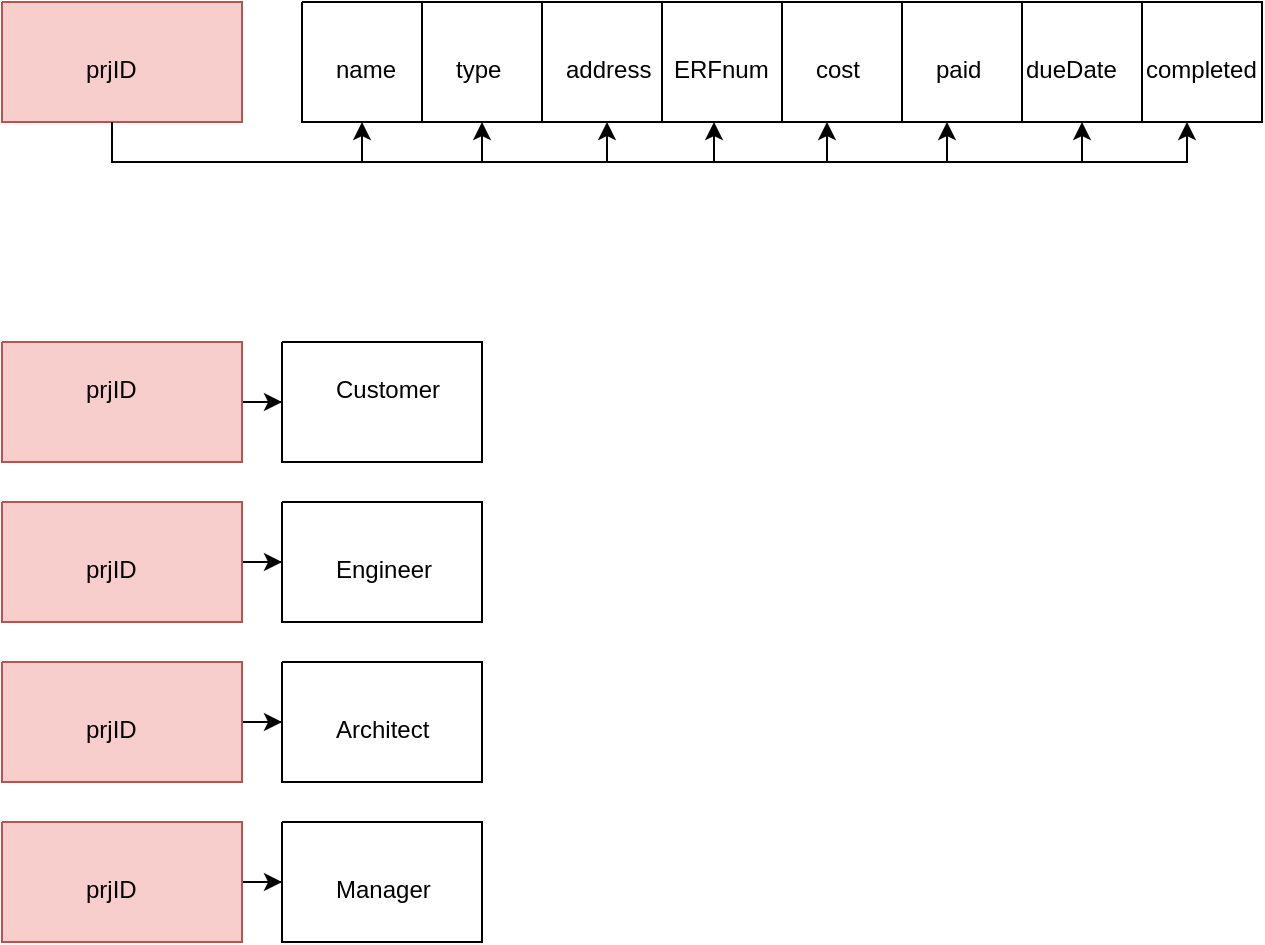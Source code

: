 <mxfile version="20.3.0" type="device"><diagram id="aE0yJrcYk6L1Kfonnn6W" name="Page-1"><mxGraphModel dx="868" dy="425" grid="1" gridSize="10" guides="1" tooltips="1" connect="1" arrows="1" fold="1" page="1" pageScale="1" pageWidth="827" pageHeight="1169" math="0" shadow="0"><root><mxCell id="0"/><mxCell id="1" parent="0"/><mxCell id="0SjAO4HollEroYjIp7jU-1" value="" style="verticalLabelPosition=bottom;verticalAlign=top;html=1;shape=mxgraph.basic.patternFillRect;fillStyle=solid;step=5;fillStrokeWidth=0.2;fillStrokeColor=#dddddd;fillColor=#f8cecc;strokeColor=#b85450;" vertex="1" parent="1"><mxGeometry x="50" y="70" width="120" height="60" as="geometry"/></mxCell><mxCell id="0SjAO4HollEroYjIp7jU-27" style="edgeStyle=orthogonalEdgeStyle;rounded=0;orthogonalLoop=1;jettySize=auto;html=1;exitX=0.5;exitY=1;exitDx=0;exitDy=0;entryX=0.5;entryY=1;entryDx=0;entryDy=0;" edge="1" parent="1" source="0SjAO4HollEroYjIp7jU-7" target="0SjAO4HollEroYjIp7jU-18"><mxGeometry relative="1" as="geometry"/></mxCell><mxCell id="0SjAO4HollEroYjIp7jU-28" style="edgeStyle=orthogonalEdgeStyle;rounded=0;orthogonalLoop=1;jettySize=auto;html=1;exitX=0.5;exitY=1;exitDx=0;exitDy=0;entryX=0.5;entryY=1;entryDx=0;entryDy=0;" edge="1" parent="1" source="0SjAO4HollEroYjIp7jU-7" target="0SjAO4HollEroYjIp7jU-19"><mxGeometry relative="1" as="geometry"/></mxCell><mxCell id="0SjAO4HollEroYjIp7jU-29" style="edgeStyle=orthogonalEdgeStyle;rounded=0;orthogonalLoop=1;jettySize=auto;html=1;exitX=0.5;exitY=1;exitDx=0;exitDy=0;entryX=0.75;entryY=1;entryDx=0;entryDy=0;" edge="1" parent="1" source="0SjAO4HollEroYjIp7jU-7" target="0SjAO4HollEroYjIp7jU-20"><mxGeometry relative="1" as="geometry"/></mxCell><mxCell id="0SjAO4HollEroYjIp7jU-30" style="edgeStyle=orthogonalEdgeStyle;rounded=0;orthogonalLoop=1;jettySize=auto;html=1;exitX=0.5;exitY=1;exitDx=0;exitDy=0;entryX=0.75;entryY=1;entryDx=0;entryDy=0;" edge="1" parent="1" source="0SjAO4HollEroYjIp7jU-7" target="0SjAO4HollEroYjIp7jU-21"><mxGeometry relative="1" as="geometry"/></mxCell><mxCell id="0SjAO4HollEroYjIp7jU-31" style="edgeStyle=orthogonalEdgeStyle;rounded=0;orthogonalLoop=1;jettySize=auto;html=1;exitX=0.5;exitY=1;exitDx=0;exitDy=0;entryX=0.25;entryY=1;entryDx=0;entryDy=0;" edge="1" parent="1" source="0SjAO4HollEroYjIp7jU-7" target="0SjAO4HollEroYjIp7jU-22"><mxGeometry relative="1" as="geometry"/></mxCell><mxCell id="0SjAO4HollEroYjIp7jU-32" style="edgeStyle=orthogonalEdgeStyle;rounded=0;orthogonalLoop=1;jettySize=auto;html=1;exitX=0.5;exitY=1;exitDx=0;exitDy=0;entryX=0.25;entryY=1;entryDx=0;entryDy=0;" edge="1" parent="1" source="0SjAO4HollEroYjIp7jU-7" target="0SjAO4HollEroYjIp7jU-23"><mxGeometry relative="1" as="geometry"/></mxCell><mxCell id="0SjAO4HollEroYjIp7jU-33" style="edgeStyle=orthogonalEdgeStyle;rounded=0;orthogonalLoop=1;jettySize=auto;html=1;exitX=0.5;exitY=1;exitDx=0;exitDy=0;entryX=1;entryY=1;entryDx=0;entryDy=0;" edge="1" parent="1" source="0SjAO4HollEroYjIp7jU-7" target="0SjAO4HollEroYjIp7jU-24"><mxGeometry relative="1" as="geometry"/></mxCell><mxCell id="0SjAO4HollEroYjIp7jU-34" style="edgeStyle=orthogonalEdgeStyle;rounded=0;orthogonalLoop=1;jettySize=auto;html=1;exitX=0.5;exitY=1;exitDx=0;exitDy=0;entryX=0.75;entryY=1;entryDx=0;entryDy=0;" edge="1" parent="1" source="0SjAO4HollEroYjIp7jU-7" target="0SjAO4HollEroYjIp7jU-25"><mxGeometry relative="1" as="geometry"/></mxCell><mxCell id="0SjAO4HollEroYjIp7jU-7" value="prjID" style="text;whiteSpace=wrap;html=1;" vertex="1" parent="1"><mxGeometry x="90" y="90" width="30" height="40" as="geometry"/></mxCell><mxCell id="0SjAO4HollEroYjIp7jU-10" value="" style="verticalLabelPosition=bottom;verticalAlign=top;html=1;shape=mxgraph.basic.patternFillRect;fillStyle=solid;step=5;fillStrokeWidth=0.2;fillStrokeColor=#dddddd;" vertex="1" parent="1"><mxGeometry x="200" y="70" width="60" height="60" as="geometry"/></mxCell><mxCell id="0SjAO4HollEroYjIp7jU-11" value="" style="verticalLabelPosition=bottom;verticalAlign=top;html=1;shape=mxgraph.basic.patternFillRect;fillStyle=solid;step=5;fillStrokeWidth=0.2;fillStrokeColor=#dddddd;" vertex="1" parent="1"><mxGeometry x="260" y="70" width="60" height="60" as="geometry"/></mxCell><mxCell id="0SjAO4HollEroYjIp7jU-12" value="" style="verticalLabelPosition=bottom;verticalAlign=top;html=1;shape=mxgraph.basic.patternFillRect;fillStyle=solid;step=5;fillStrokeWidth=0.2;fillStrokeColor=#dddddd;" vertex="1" parent="1"><mxGeometry x="320" y="70" width="60" height="60" as="geometry"/></mxCell><mxCell id="0SjAO4HollEroYjIp7jU-13" value="" style="verticalLabelPosition=bottom;verticalAlign=top;html=1;shape=mxgraph.basic.patternFillRect;fillStyle=solid;step=5;fillStrokeWidth=0.2;fillStrokeColor=#dddddd;" vertex="1" parent="1"><mxGeometry x="440" y="70" width="60" height="60" as="geometry"/></mxCell><mxCell id="0SjAO4HollEroYjIp7jU-14" value="" style="verticalLabelPosition=bottom;verticalAlign=top;html=1;shape=mxgraph.basic.patternFillRect;fillStyle=solid;step=5;fillStrokeWidth=0.2;fillStrokeColor=#dddddd;" vertex="1" parent="1"><mxGeometry x="380" y="70" width="60" height="60" as="geometry"/></mxCell><mxCell id="0SjAO4HollEroYjIp7jU-15" value="" style="verticalLabelPosition=bottom;verticalAlign=top;html=1;shape=mxgraph.basic.patternFillRect;fillStyle=solid;step=5;fillStrokeWidth=0.2;fillStrokeColor=#dddddd;" vertex="1" parent="1"><mxGeometry x="620" y="70" width="60" height="60" as="geometry"/></mxCell><mxCell id="0SjAO4HollEroYjIp7jU-16" value="" style="verticalLabelPosition=bottom;verticalAlign=top;html=1;shape=mxgraph.basic.patternFillRect;fillStyle=solid;step=5;fillStrokeWidth=0.2;fillStrokeColor=#dddddd;" vertex="1" parent="1"><mxGeometry x="560" y="70" width="60" height="60" as="geometry"/></mxCell><mxCell id="0SjAO4HollEroYjIp7jU-17" value="" style="verticalLabelPosition=bottom;verticalAlign=top;html=1;shape=mxgraph.basic.patternFillRect;fillStyle=solid;step=5;fillStrokeWidth=0.2;fillStrokeColor=#dddddd;" vertex="1" parent="1"><mxGeometry x="500" y="70" width="60" height="60" as="geometry"/></mxCell><mxCell id="0SjAO4HollEroYjIp7jU-18" value="name" style="text;whiteSpace=wrap;html=1;" vertex="1" parent="1"><mxGeometry x="215" y="90" width="30" height="40" as="geometry"/></mxCell><mxCell id="0SjAO4HollEroYjIp7jU-19" value="type" style="text;whiteSpace=wrap;html=1;" vertex="1" parent="1"><mxGeometry x="275" y="90" width="30" height="40" as="geometry"/></mxCell><mxCell id="0SjAO4HollEroYjIp7jU-20" value="address" style="text;whiteSpace=wrap;html=1;" vertex="1" parent="1"><mxGeometry x="330" y="90" width="30" height="40" as="geometry"/></mxCell><mxCell id="0SjAO4HollEroYjIp7jU-21" value="ERFnum" style="text;whiteSpace=wrap;html=1;" vertex="1" parent="1"><mxGeometry x="383.5" y="90" width="30" height="40" as="geometry"/></mxCell><mxCell id="0SjAO4HollEroYjIp7jU-22" value="cost" style="text;whiteSpace=wrap;html=1;" vertex="1" parent="1"><mxGeometry x="455" y="90" width="30" height="40" as="geometry"/></mxCell><mxCell id="0SjAO4HollEroYjIp7jU-23" value="paid" style="text;whiteSpace=wrap;html=1;" vertex="1" parent="1"><mxGeometry x="515" y="90" width="30" height="40" as="geometry"/></mxCell><mxCell id="0SjAO4HollEroYjIp7jU-24" value="dueDate" style="text;whiteSpace=wrap;html=1;" vertex="1" parent="1"><mxGeometry x="560" y="90" width="30" height="40" as="geometry"/></mxCell><mxCell id="0SjAO4HollEroYjIp7jU-25" value="completed" style="text;whiteSpace=wrap;html=1;" vertex="1" parent="1"><mxGeometry x="620" y="90" width="30" height="40" as="geometry"/></mxCell><mxCell id="0SjAO4HollEroYjIp7jU-40" style="edgeStyle=orthogonalEdgeStyle;rounded=0;orthogonalLoop=1;jettySize=auto;html=1;entryX=0;entryY=0.5;entryDx=0;entryDy=0;entryPerimeter=0;" edge="1" parent="1" source="0SjAO4HollEroYjIp7jU-35" target="0SjAO4HollEroYjIp7jU-39"><mxGeometry relative="1" as="geometry"/></mxCell><mxCell id="0SjAO4HollEroYjIp7jU-35" value="" style="verticalLabelPosition=bottom;verticalAlign=top;html=1;shape=mxgraph.basic.patternFillRect;fillStyle=solid;step=5;fillStrokeWidth=0.2;fillStrokeColor=#dddddd;fillColor=#f8cecc;strokeColor=#b85450;" vertex="1" parent="1"><mxGeometry x="50" y="240" width="120" height="60" as="geometry"/></mxCell><mxCell id="0SjAO4HollEroYjIp7jU-36" value="prjID" style="text;whiteSpace=wrap;html=1;" vertex="1" parent="1"><mxGeometry x="90" y="250" width="30" height="40" as="geometry"/></mxCell><mxCell id="0SjAO4HollEroYjIp7jU-39" value="" style="verticalLabelPosition=bottom;verticalAlign=top;html=1;shape=mxgraph.basic.patternFillRect;fillStyle=solid;step=5;fillStrokeWidth=0.2;fillStrokeColor=#dddddd;" vertex="1" parent="1"><mxGeometry x="190" y="240" width="100" height="60" as="geometry"/></mxCell><mxCell id="0SjAO4HollEroYjIp7jU-41" value="Customer" style="text;whiteSpace=wrap;html=1;" vertex="1" parent="1"><mxGeometry x="215" y="250" width="30" height="40" as="geometry"/></mxCell><mxCell id="0SjAO4HollEroYjIp7jU-45" style="edgeStyle=orthogonalEdgeStyle;rounded=0;orthogonalLoop=1;jettySize=auto;html=1;entryX=0;entryY=0.5;entryDx=0;entryDy=0;entryPerimeter=0;" edge="1" parent="1" source="0SjAO4HollEroYjIp7jU-46" target="0SjAO4HollEroYjIp7jU-48"><mxGeometry relative="1" as="geometry"/></mxCell><mxCell id="0SjAO4HollEroYjIp7jU-46" value="" style="verticalLabelPosition=bottom;verticalAlign=top;html=1;shape=mxgraph.basic.patternFillRect;fillStyle=solid;step=5;fillStrokeWidth=0.2;fillStrokeColor=#dddddd;fillColor=#f8cecc;strokeColor=#b85450;" vertex="1" parent="1"><mxGeometry x="50" y="320" width="120" height="60" as="geometry"/></mxCell><mxCell id="0SjAO4HollEroYjIp7jU-47" value="prjID" style="text;whiteSpace=wrap;html=1;" vertex="1" parent="1"><mxGeometry x="90" y="340" width="30" height="40" as="geometry"/></mxCell><mxCell id="0SjAO4HollEroYjIp7jU-48" value="" style="verticalLabelPosition=bottom;verticalAlign=top;html=1;shape=mxgraph.basic.patternFillRect;fillStyle=solid;step=5;fillStrokeWidth=0.2;fillStrokeColor=#dddddd;" vertex="1" parent="1"><mxGeometry x="190" y="320" width="100" height="60" as="geometry"/></mxCell><mxCell id="0SjAO4HollEroYjIp7jU-49" value="Engineer" style="text;whiteSpace=wrap;html=1;" vertex="1" parent="1"><mxGeometry x="215" y="340" width="30" height="40" as="geometry"/></mxCell><mxCell id="0SjAO4HollEroYjIp7jU-50" style="edgeStyle=orthogonalEdgeStyle;rounded=0;orthogonalLoop=1;jettySize=auto;html=1;entryX=0;entryY=0.5;entryDx=0;entryDy=0;entryPerimeter=0;" edge="1" parent="1" source="0SjAO4HollEroYjIp7jU-51" target="0SjAO4HollEroYjIp7jU-53"><mxGeometry relative="1" as="geometry"/></mxCell><mxCell id="0SjAO4HollEroYjIp7jU-51" value="" style="verticalLabelPosition=bottom;verticalAlign=top;html=1;shape=mxgraph.basic.patternFillRect;fillStyle=solid;step=5;fillStrokeWidth=0.2;fillStrokeColor=#dddddd;fillColor=#f8cecc;strokeColor=#b85450;" vertex="1" parent="1"><mxGeometry x="50" y="400" width="120" height="60" as="geometry"/></mxCell><mxCell id="0SjAO4HollEroYjIp7jU-52" value="prjID" style="text;whiteSpace=wrap;html=1;" vertex="1" parent="1"><mxGeometry x="90" y="420" width="30" height="40" as="geometry"/></mxCell><mxCell id="0SjAO4HollEroYjIp7jU-53" value="" style="verticalLabelPosition=bottom;verticalAlign=top;html=1;shape=mxgraph.basic.patternFillRect;fillStyle=solid;step=5;fillStrokeWidth=0.2;fillStrokeColor=#dddddd;" vertex="1" parent="1"><mxGeometry x="190" y="400" width="100" height="60" as="geometry"/></mxCell><mxCell id="0SjAO4HollEroYjIp7jU-54" value="Architect" style="text;whiteSpace=wrap;html=1;" vertex="1" parent="1"><mxGeometry x="215" y="420" width="30" height="40" as="geometry"/></mxCell><mxCell id="0SjAO4HollEroYjIp7jU-55" style="edgeStyle=orthogonalEdgeStyle;rounded=0;orthogonalLoop=1;jettySize=auto;html=1;entryX=0;entryY=0.5;entryDx=0;entryDy=0;entryPerimeter=0;" edge="1" parent="1" source="0SjAO4HollEroYjIp7jU-56" target="0SjAO4HollEroYjIp7jU-58"><mxGeometry relative="1" as="geometry"/></mxCell><mxCell id="0SjAO4HollEroYjIp7jU-56" value="" style="verticalLabelPosition=bottom;verticalAlign=top;html=1;shape=mxgraph.basic.patternFillRect;fillStyle=solid;step=5;fillStrokeWidth=0.2;fillStrokeColor=#dddddd;fillColor=#f8cecc;strokeColor=#b85450;" vertex="1" parent="1"><mxGeometry x="50" y="480" width="120" height="60" as="geometry"/></mxCell><mxCell id="0SjAO4HollEroYjIp7jU-57" value="prjID" style="text;whiteSpace=wrap;html=1;" vertex="1" parent="1"><mxGeometry x="90" y="500" width="30" height="40" as="geometry"/></mxCell><mxCell id="0SjAO4HollEroYjIp7jU-58" value="" style="verticalLabelPosition=bottom;verticalAlign=top;html=1;shape=mxgraph.basic.patternFillRect;fillStyle=solid;step=5;fillStrokeWidth=0.2;fillStrokeColor=#dddddd;" vertex="1" parent="1"><mxGeometry x="190" y="480" width="100" height="60" as="geometry"/></mxCell><mxCell id="0SjAO4HollEroYjIp7jU-59" value="Manager" style="text;whiteSpace=wrap;html=1;" vertex="1" parent="1"><mxGeometry x="215" y="500" width="30" height="40" as="geometry"/></mxCell></root></mxGraphModel></diagram></mxfile>